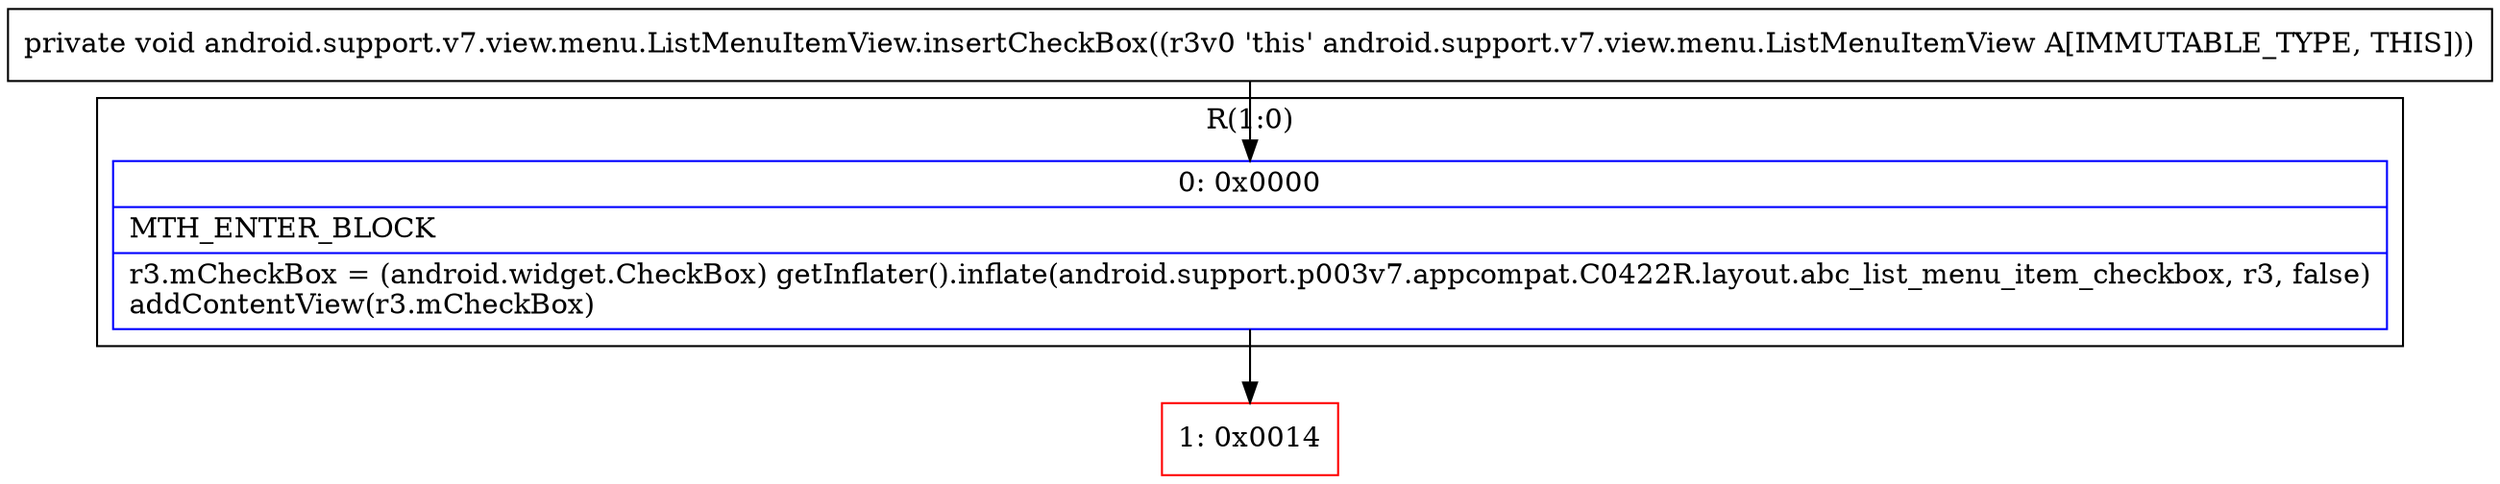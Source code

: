digraph "CFG forandroid.support.v7.view.menu.ListMenuItemView.insertCheckBox()V" {
subgraph cluster_Region_1132791685 {
label = "R(1:0)";
node [shape=record,color=blue];
Node_0 [shape=record,label="{0\:\ 0x0000|MTH_ENTER_BLOCK\l|r3.mCheckBox = (android.widget.CheckBox) getInflater().inflate(android.support.p003v7.appcompat.C0422R.layout.abc_list_menu_item_checkbox, r3, false)\laddContentView(r3.mCheckBox)\l}"];
}
Node_1 [shape=record,color=red,label="{1\:\ 0x0014}"];
MethodNode[shape=record,label="{private void android.support.v7.view.menu.ListMenuItemView.insertCheckBox((r3v0 'this' android.support.v7.view.menu.ListMenuItemView A[IMMUTABLE_TYPE, THIS])) }"];
MethodNode -> Node_0;
Node_0 -> Node_1;
}

